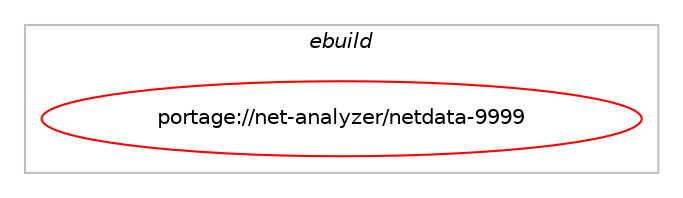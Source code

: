 digraph prolog {

# *************
# Graph options
# *************

newrank=true;
concentrate=true;
compound=true;
graph [rankdir=LR,fontname=Helvetica,fontsize=10,ranksep=1.5];#, ranksep=2.5, nodesep=0.2];
edge  [arrowhead=vee];
node  [fontname=Helvetica,fontsize=10];

# **********
# The ebuild
# **********

subgraph cluster_leftcol {
color=gray;
label=<<i>ebuild</i>>;
id [label="portage://net-analyzer/netdata-9999", color=red, width=4, href="../net-analyzer/netdata-9999.svg"];
}

# ****************
# The dependencies
# ****************

subgraph cluster_midcol {
color=gray;
label=<<i>dependencies</i>>;
subgraph cluster_compile {
fillcolor="#eeeeee";
style=filled;
label=<<i>compile</i>>;
# *** BEGIN UNKNOWN DEPENDENCY TYPE (TODO) ***
# id -> equal(any_of_group([package_dependency(portage://net-analyzer/netdata-9999,install,no,net-analyzer,openbsd-netcat,none,[,,],[],[]),package_dependency(portage://net-analyzer/netdata-9999,install,no,net-analyzer,netcat,none,[,,],[],[])]))
# *** END UNKNOWN DEPENDENCY TYPE (TODO) ***

# *** BEGIN UNKNOWN DEPENDENCY TYPE (TODO) ***
# id -> equal(use_conditional_group(positive,bpf,portage://net-analyzer/netdata-9999,[package_dependency(portage://net-analyzer/netdata-9999,install,no,virtual,libelf,none,[,,],any_same_slot,[])]))
# *** END UNKNOWN DEPENDENCY TYPE (TODO) ***

# *** BEGIN UNKNOWN DEPENDENCY TYPE (TODO) ***
# id -> equal(use_conditional_group(positive,cups,portage://net-analyzer/netdata-9999,[package_dependency(portage://net-analyzer/netdata-9999,install,no,net-print,cups,none,[,,],[],[])]))
# *** END UNKNOWN DEPENDENCY TYPE (TODO) ***

# *** BEGIN UNKNOWN DEPENDENCY TYPE (TODO) ***
# id -> equal(use_conditional_group(positive,dbengine,portage://net-analyzer/netdata-9999,[package_dependency(portage://net-analyzer/netdata-9999,install,no,dev-libs,judy,none,[,,],[],[]),package_dependency(portage://net-analyzer/netdata-9999,install,no,dev-libs,openssl,none,[,,],any_same_slot,[])]))
# *** END UNKNOWN DEPENDENCY TYPE (TODO) ***

# *** BEGIN UNKNOWN DEPENDENCY TYPE (TODO) ***
# id -> equal(use_conditional_group(positive,ipmi,portage://net-analyzer/netdata-9999,[package_dependency(portage://net-analyzer/netdata-9999,install,no,sys-libs,freeipmi,none,[,,],[],[])]))
# *** END UNKNOWN DEPENDENCY TYPE (TODO) ***

# *** BEGIN UNKNOWN DEPENDENCY TYPE (TODO) ***
# id -> equal(use_conditional_group(positive,mongodb,portage://net-analyzer/netdata-9999,[package_dependency(portage://net-analyzer/netdata-9999,install,no,dev-libs,mongo-c-driver,none,[,,],[],[])]))
# *** END UNKNOWN DEPENDENCY TYPE (TODO) ***

# *** BEGIN UNKNOWN DEPENDENCY TYPE (TODO) ***
# id -> equal(use_conditional_group(positive,nfacct,portage://net-analyzer/netdata-9999,[package_dependency(portage://net-analyzer/netdata-9999,install,no,net-firewall,nfacct,none,[,,],[],[]),package_dependency(portage://net-analyzer/netdata-9999,install,no,net-libs,libmnl,none,[,,],any_same_slot,[])]))
# *** END UNKNOWN DEPENDENCY TYPE (TODO) ***

# *** BEGIN UNKNOWN DEPENDENCY TYPE (TODO) ***
# id -> equal(use_conditional_group(positive,nodejs,portage://net-analyzer/netdata-9999,[package_dependency(portage://net-analyzer/netdata-9999,install,no,net-libs,nodejs,none,[,,],[],[])]))
# *** END UNKNOWN DEPENDENCY TYPE (TODO) ***

# *** BEGIN UNKNOWN DEPENDENCY TYPE (TODO) ***
# id -> equal(use_conditional_group(positive,prometheus,portage://net-analyzer/netdata-9999,[package_dependency(portage://net-analyzer/netdata-9999,install,no,app-arch,snappy,none,[,,],any_same_slot,[]),package_dependency(portage://net-analyzer/netdata-9999,install,no,dev-libs,protobuf,none,[,,],any_same_slot,[])]))
# *** END UNKNOWN DEPENDENCY TYPE (TODO) ***

# *** BEGIN UNKNOWN DEPENDENCY TYPE (TODO) ***
# id -> equal(use_conditional_group(positive,python,portage://net-analyzer/netdata-9999,[use_conditional_group(positive,python_single_target_python3_10,portage://net-analyzer/netdata-9999,[package_dependency(portage://net-analyzer/netdata-9999,install,no,dev-lang,python,none,[,,],[slot(3.10)],[])]),use_conditional_group(positive,python_single_target_python3_11,portage://net-analyzer/netdata-9999,[package_dependency(portage://net-analyzer/netdata-9999,install,no,dev-lang,python,none,[,,],[slot(3.11)],[])]),use_conditional_group(positive,python_single_target_python3_12,portage://net-analyzer/netdata-9999,[package_dependency(portage://net-analyzer/netdata-9999,install,no,dev-lang,python,none,[,,],[slot(3.12)],[])]),use_conditional_group(positive,python_single_target_python3_10,portage://net-analyzer/netdata-9999,[package_dependency(portage://net-analyzer/netdata-9999,install,no,dev-python,pyyaml,none,[,,],[],[use(enable(python_targets_python3_10),negative)])]),use_conditional_group(positive,python_single_target_python3_11,portage://net-analyzer/netdata-9999,[package_dependency(portage://net-analyzer/netdata-9999,install,no,dev-python,pyyaml,none,[,,],[],[use(enable(python_targets_python3_11),negative)])]),use_conditional_group(positive,python_single_target_python3_12,portage://net-analyzer/netdata-9999,[package_dependency(portage://net-analyzer/netdata-9999,install,no,dev-python,pyyaml,none,[,,],[],[use(enable(python_targets_python3_12),negative)])]),use_conditional_group(positive,mysql,portage://net-analyzer/netdata-9999,[use_conditional_group(positive,python_single_target_python3_10,portage://net-analyzer/netdata-9999,[package_dependency(portage://net-analyzer/netdata-9999,install,no,dev-python,mysqlclient,none,[,,],[],[use(enable(python_targets_python3_10),negative)])]),use_conditional_group(positive,python_single_target_python3_11,portage://net-analyzer/netdata-9999,[package_dependency(portage://net-analyzer/netdata-9999,install,no,dev-python,mysqlclient,none,[,,],[],[use(enable(python_targets_python3_11),negative)])]),use_conditional_group(positive,python_single_target_python3_12,portage://net-analyzer/netdata-9999,[package_dependency(portage://net-analyzer/netdata-9999,install,no,dev-python,mysqlclient,none,[,,],[],[use(enable(python_targets_python3_12),negative)])])]),use_conditional_group(positive,postgres,portage://net-analyzer/netdata-9999,[use_conditional_group(positive,python_single_target_python3_10,portage://net-analyzer/netdata-9999,[package_dependency(portage://net-analyzer/netdata-9999,install,no,dev-python,psycopg,none,[,,],[slot(2)],[use(enable(python_targets_python3_10),negative)])]),use_conditional_group(positive,python_single_target_python3_11,portage://net-analyzer/netdata-9999,[package_dependency(portage://net-analyzer/netdata-9999,install,no,dev-python,psycopg,none,[,,],[slot(2)],[use(enable(python_targets_python3_11),negative)])]),use_conditional_group(positive,python_single_target_python3_12,portage://net-analyzer/netdata-9999,[package_dependency(portage://net-analyzer/netdata-9999,install,no,dev-python,psycopg,none,[,,],[slot(2)],[use(enable(python_targets_python3_12),negative)])])]),use_conditional_group(positive,tor,portage://net-analyzer/netdata-9999,[use_conditional_group(positive,python_single_target_python3_10,portage://net-analyzer/netdata-9999,[package_dependency(portage://net-analyzer/netdata-9999,install,no,net-libs,stem,none,[,,],[],[use(enable(python_targets_python3_10),negative)])]),use_conditional_group(positive,python_single_target_python3_11,portage://net-analyzer/netdata-9999,[package_dependency(portage://net-analyzer/netdata-9999,install,no,net-libs,stem,none,[,,],[],[use(enable(python_targets_python3_11),negative)])]),use_conditional_group(positive,python_single_target_python3_12,portage://net-analyzer/netdata-9999,[package_dependency(portage://net-analyzer/netdata-9999,install,no,net-libs,stem,none,[,,],[],[use(enable(python_targets_python3_12),negative)])])])]))
# *** END UNKNOWN DEPENDENCY TYPE (TODO) ***

# *** BEGIN UNKNOWN DEPENDENCY TYPE (TODO) ***
# id -> equal(use_conditional_group(positive,systemd,portage://net-analyzer/netdata-9999,[package_dependency(portage://net-analyzer/netdata-9999,install,no,sys-apps,systemd,none,[,,],[],[])]))
# *** END UNKNOWN DEPENDENCY TYPE (TODO) ***

# *** BEGIN UNKNOWN DEPENDENCY TYPE (TODO) ***
# id -> equal(use_conditional_group(positive,xen,portage://net-analyzer/netdata-9999,[package_dependency(portage://net-analyzer/netdata-9999,install,no,app-emulation,xen-tools,none,[,,],[],[]),package_dependency(portage://net-analyzer/netdata-9999,install,no,dev-libs,yajl,none,[,,],[],[])]))
# *** END UNKNOWN DEPENDENCY TYPE (TODO) ***

# *** BEGIN UNKNOWN DEPENDENCY TYPE (TODO) ***
# id -> equal(package_dependency(portage://net-analyzer/netdata-9999,install,no,acct-group,netdata,none,[,,],[],[]))
# *** END UNKNOWN DEPENDENCY TYPE (TODO) ***

# *** BEGIN UNKNOWN DEPENDENCY TYPE (TODO) ***
# id -> equal(package_dependency(portage://net-analyzer/netdata-9999,install,no,acct-user,netdata,none,[,,],[],[]))
# *** END UNKNOWN DEPENDENCY TYPE (TODO) ***

# *** BEGIN UNKNOWN DEPENDENCY TYPE (TODO) ***
# id -> equal(package_dependency(portage://net-analyzer/netdata-9999,install,no,app-alternatives,awk,none,[,,],[],[]))
# *** END UNKNOWN DEPENDENCY TYPE (TODO) ***

# *** BEGIN UNKNOWN DEPENDENCY TYPE (TODO) ***
# id -> equal(package_dependency(portage://net-analyzer/netdata-9999,install,no,app-arch,brotli,none,[,,],any_same_slot,[]))
# *** END UNKNOWN DEPENDENCY TYPE (TODO) ***

# *** BEGIN UNKNOWN DEPENDENCY TYPE (TODO) ***
# id -> equal(package_dependency(portage://net-analyzer/netdata-9999,install,no,app-arch,lz4,none,[,,],any_same_slot,[]))
# *** END UNKNOWN DEPENDENCY TYPE (TODO) ***

# *** BEGIN UNKNOWN DEPENDENCY TYPE (TODO) ***
# id -> equal(package_dependency(portage://net-analyzer/netdata-9999,install,no,app-arch,zstd,none,[,,],any_same_slot,[]))
# *** END UNKNOWN DEPENDENCY TYPE (TODO) ***

# *** BEGIN UNKNOWN DEPENDENCY TYPE (TODO) ***
# id -> equal(package_dependency(portage://net-analyzer/netdata-9999,install,no,app-misc,jq,none,[,,],[],[]))
# *** END UNKNOWN DEPENDENCY TYPE (TODO) ***

# *** BEGIN UNKNOWN DEPENDENCY TYPE (TODO) ***
# id -> equal(package_dependency(portage://net-analyzer/netdata-9999,install,no,app-shells,bash,greaterequal,[4,,,4],[slot(0)],[]))
# *** END UNKNOWN DEPENDENCY TYPE (TODO) ***

# *** BEGIN UNKNOWN DEPENDENCY TYPE (TODO) ***
# id -> equal(package_dependency(portage://net-analyzer/netdata-9999,install,no,dev-libs,json-c,none,[,,],any_same_slot,[]))
# *** END UNKNOWN DEPENDENCY TYPE (TODO) ***

# *** BEGIN UNKNOWN DEPENDENCY TYPE (TODO) ***
# id -> equal(package_dependency(portage://net-analyzer/netdata-9999,install,no,dev-libs,libpcre2,none,[,,],any_same_slot,[]))
# *** END UNKNOWN DEPENDENCY TYPE (TODO) ***

# *** BEGIN UNKNOWN DEPENDENCY TYPE (TODO) ***
# id -> equal(package_dependency(portage://net-analyzer/netdata-9999,install,no,dev-libs,libuv,none,[,,],any_same_slot,[]))
# *** END UNKNOWN DEPENDENCY TYPE (TODO) ***

# *** BEGIN UNKNOWN DEPENDENCY TYPE (TODO) ***
# id -> equal(package_dependency(portage://net-analyzer/netdata-9999,install,no,dev-libs,libyaml,none,[,,],[],[]))
# *** END UNKNOWN DEPENDENCY TYPE (TODO) ***

# *** BEGIN UNKNOWN DEPENDENCY TYPE (TODO) ***
# id -> equal(package_dependency(portage://net-analyzer/netdata-9999,install,no,dev-libs,protobuf,none,[,,],any_same_slot,[]))
# *** END UNKNOWN DEPENDENCY TYPE (TODO) ***

# *** BEGIN UNKNOWN DEPENDENCY TYPE (TODO) ***
# id -> equal(package_dependency(portage://net-analyzer/netdata-9999,install,no,net-libs,libwebsockets,none,[,,],[],[]))
# *** END UNKNOWN DEPENDENCY TYPE (TODO) ***

# *** BEGIN UNKNOWN DEPENDENCY TYPE (TODO) ***
# id -> equal(package_dependency(portage://net-analyzer/netdata-9999,install,no,net-misc,curl,none,[,,],[],[]))
# *** END UNKNOWN DEPENDENCY TYPE (TODO) ***

# *** BEGIN UNKNOWN DEPENDENCY TYPE (TODO) ***
# id -> equal(package_dependency(portage://net-analyzer/netdata-9999,install,no,net-misc,wget,none,[,,],[],[]))
# *** END UNKNOWN DEPENDENCY TYPE (TODO) ***

# *** BEGIN UNKNOWN DEPENDENCY TYPE (TODO) ***
# id -> equal(package_dependency(portage://net-analyzer/netdata-9999,install,no,sys-apps,util-linux,none,[,,],[],[]))
# *** END UNKNOWN DEPENDENCY TYPE (TODO) ***

# *** BEGIN UNKNOWN DEPENDENCY TYPE (TODO) ***
# id -> equal(package_dependency(portage://net-analyzer/netdata-9999,install,no,sys-libs,libcap,none,[,,],[],[]))
# *** END UNKNOWN DEPENDENCY TYPE (TODO) ***

# *** BEGIN UNKNOWN DEPENDENCY TYPE (TODO) ***
# id -> equal(package_dependency(portage://net-analyzer/netdata-9999,install,no,sys-libs,zlib,none,[,,],[],[]))
# *** END UNKNOWN DEPENDENCY TYPE (TODO) ***

# *** BEGIN UNKNOWN DEPENDENCY TYPE (TODO) ***
# id -> equal(package_dependency(portage://net-analyzer/netdata-9999,install,no,virtual,pkgconfig,none,[,,],[],[]))
# *** END UNKNOWN DEPENDENCY TYPE (TODO) ***

}
subgraph cluster_compileandrun {
fillcolor="#eeeeee";
style=filled;
label=<<i>compile and run</i>>;
}
subgraph cluster_run {
fillcolor="#eeeeee";
style=filled;
label=<<i>run</i>>;
# *** BEGIN UNKNOWN DEPENDENCY TYPE (TODO) ***
# id -> equal(any_of_group([package_dependency(portage://net-analyzer/netdata-9999,run,no,net-analyzer,openbsd-netcat,none,[,,],[],[]),package_dependency(portage://net-analyzer/netdata-9999,run,no,net-analyzer,netcat,none,[,,],[],[])]))
# *** END UNKNOWN DEPENDENCY TYPE (TODO) ***

# *** BEGIN UNKNOWN DEPENDENCY TYPE (TODO) ***
# id -> equal(use_conditional_group(positive,bpf,portage://net-analyzer/netdata-9999,[package_dependency(portage://net-analyzer/netdata-9999,run,no,virtual,libelf,none,[,,],any_same_slot,[])]))
# *** END UNKNOWN DEPENDENCY TYPE (TODO) ***

# *** BEGIN UNKNOWN DEPENDENCY TYPE (TODO) ***
# id -> equal(use_conditional_group(positive,cups,portage://net-analyzer/netdata-9999,[package_dependency(portage://net-analyzer/netdata-9999,run,no,net-print,cups,none,[,,],[],[])]))
# *** END UNKNOWN DEPENDENCY TYPE (TODO) ***

# *** BEGIN UNKNOWN DEPENDENCY TYPE (TODO) ***
# id -> equal(use_conditional_group(positive,dbengine,portage://net-analyzer/netdata-9999,[package_dependency(portage://net-analyzer/netdata-9999,run,no,dev-libs,judy,none,[,,],[],[]),package_dependency(portage://net-analyzer/netdata-9999,run,no,dev-libs,openssl,none,[,,],any_same_slot,[])]))
# *** END UNKNOWN DEPENDENCY TYPE (TODO) ***

# *** BEGIN UNKNOWN DEPENDENCY TYPE (TODO) ***
# id -> equal(use_conditional_group(positive,ipmi,portage://net-analyzer/netdata-9999,[package_dependency(portage://net-analyzer/netdata-9999,run,no,sys-libs,freeipmi,none,[,,],[],[])]))
# *** END UNKNOWN DEPENDENCY TYPE (TODO) ***

# *** BEGIN UNKNOWN DEPENDENCY TYPE (TODO) ***
# id -> equal(use_conditional_group(positive,mongodb,portage://net-analyzer/netdata-9999,[package_dependency(portage://net-analyzer/netdata-9999,run,no,dev-libs,mongo-c-driver,none,[,,],[],[])]))
# *** END UNKNOWN DEPENDENCY TYPE (TODO) ***

# *** BEGIN UNKNOWN DEPENDENCY TYPE (TODO) ***
# id -> equal(use_conditional_group(positive,nfacct,portage://net-analyzer/netdata-9999,[package_dependency(portage://net-analyzer/netdata-9999,run,no,net-firewall,nfacct,none,[,,],[],[]),package_dependency(portage://net-analyzer/netdata-9999,run,no,net-libs,libmnl,none,[,,],any_same_slot,[])]))
# *** END UNKNOWN DEPENDENCY TYPE (TODO) ***

# *** BEGIN UNKNOWN DEPENDENCY TYPE (TODO) ***
# id -> equal(use_conditional_group(positive,nodejs,portage://net-analyzer/netdata-9999,[package_dependency(portage://net-analyzer/netdata-9999,run,no,net-libs,nodejs,none,[,,],[],[])]))
# *** END UNKNOWN DEPENDENCY TYPE (TODO) ***

# *** BEGIN UNKNOWN DEPENDENCY TYPE (TODO) ***
# id -> equal(use_conditional_group(positive,prometheus,portage://net-analyzer/netdata-9999,[package_dependency(portage://net-analyzer/netdata-9999,run,no,app-arch,snappy,none,[,,],any_same_slot,[]),package_dependency(portage://net-analyzer/netdata-9999,run,no,dev-libs,protobuf,none,[,,],any_same_slot,[])]))
# *** END UNKNOWN DEPENDENCY TYPE (TODO) ***

# *** BEGIN UNKNOWN DEPENDENCY TYPE (TODO) ***
# id -> equal(use_conditional_group(positive,python,portage://net-analyzer/netdata-9999,[use_conditional_group(positive,python_single_target_python3_10,portage://net-analyzer/netdata-9999,[package_dependency(portage://net-analyzer/netdata-9999,run,no,dev-lang,python,none,[,,],[slot(3.10)],[])]),use_conditional_group(positive,python_single_target_python3_11,portage://net-analyzer/netdata-9999,[package_dependency(portage://net-analyzer/netdata-9999,run,no,dev-lang,python,none,[,,],[slot(3.11)],[])]),use_conditional_group(positive,python_single_target_python3_12,portage://net-analyzer/netdata-9999,[package_dependency(portage://net-analyzer/netdata-9999,run,no,dev-lang,python,none,[,,],[slot(3.12)],[])]),use_conditional_group(positive,python_single_target_python3_10,portage://net-analyzer/netdata-9999,[package_dependency(portage://net-analyzer/netdata-9999,run,no,dev-python,pyyaml,none,[,,],[],[use(enable(python_targets_python3_10),negative)])]),use_conditional_group(positive,python_single_target_python3_11,portage://net-analyzer/netdata-9999,[package_dependency(portage://net-analyzer/netdata-9999,run,no,dev-python,pyyaml,none,[,,],[],[use(enable(python_targets_python3_11),negative)])]),use_conditional_group(positive,python_single_target_python3_12,portage://net-analyzer/netdata-9999,[package_dependency(portage://net-analyzer/netdata-9999,run,no,dev-python,pyyaml,none,[,,],[],[use(enable(python_targets_python3_12),negative)])]),use_conditional_group(positive,mysql,portage://net-analyzer/netdata-9999,[use_conditional_group(positive,python_single_target_python3_10,portage://net-analyzer/netdata-9999,[package_dependency(portage://net-analyzer/netdata-9999,run,no,dev-python,mysqlclient,none,[,,],[],[use(enable(python_targets_python3_10),negative)])]),use_conditional_group(positive,python_single_target_python3_11,portage://net-analyzer/netdata-9999,[package_dependency(portage://net-analyzer/netdata-9999,run,no,dev-python,mysqlclient,none,[,,],[],[use(enable(python_targets_python3_11),negative)])]),use_conditional_group(positive,python_single_target_python3_12,portage://net-analyzer/netdata-9999,[package_dependency(portage://net-analyzer/netdata-9999,run,no,dev-python,mysqlclient,none,[,,],[],[use(enable(python_targets_python3_12),negative)])])]),use_conditional_group(positive,postgres,portage://net-analyzer/netdata-9999,[use_conditional_group(positive,python_single_target_python3_10,portage://net-analyzer/netdata-9999,[package_dependency(portage://net-analyzer/netdata-9999,run,no,dev-python,psycopg,none,[,,],[slot(2)],[use(enable(python_targets_python3_10),negative)])]),use_conditional_group(positive,python_single_target_python3_11,portage://net-analyzer/netdata-9999,[package_dependency(portage://net-analyzer/netdata-9999,run,no,dev-python,psycopg,none,[,,],[slot(2)],[use(enable(python_targets_python3_11),negative)])]),use_conditional_group(positive,python_single_target_python3_12,portage://net-analyzer/netdata-9999,[package_dependency(portage://net-analyzer/netdata-9999,run,no,dev-python,psycopg,none,[,,],[slot(2)],[use(enable(python_targets_python3_12),negative)])])]),use_conditional_group(positive,tor,portage://net-analyzer/netdata-9999,[use_conditional_group(positive,python_single_target_python3_10,portage://net-analyzer/netdata-9999,[package_dependency(portage://net-analyzer/netdata-9999,run,no,net-libs,stem,none,[,,],[],[use(enable(python_targets_python3_10),negative)])]),use_conditional_group(positive,python_single_target_python3_11,portage://net-analyzer/netdata-9999,[package_dependency(portage://net-analyzer/netdata-9999,run,no,net-libs,stem,none,[,,],[],[use(enable(python_targets_python3_11),negative)])]),use_conditional_group(positive,python_single_target_python3_12,portage://net-analyzer/netdata-9999,[package_dependency(portage://net-analyzer/netdata-9999,run,no,net-libs,stem,none,[,,],[],[use(enable(python_targets_python3_12),negative)])])])]))
# *** END UNKNOWN DEPENDENCY TYPE (TODO) ***

# *** BEGIN UNKNOWN DEPENDENCY TYPE (TODO) ***
# id -> equal(use_conditional_group(positive,systemd,portage://net-analyzer/netdata-9999,[package_dependency(portage://net-analyzer/netdata-9999,run,no,sys-apps,systemd,none,[,,],[],[])]))
# *** END UNKNOWN DEPENDENCY TYPE (TODO) ***

# *** BEGIN UNKNOWN DEPENDENCY TYPE (TODO) ***
# id -> equal(use_conditional_group(positive,xen,portage://net-analyzer/netdata-9999,[package_dependency(portage://net-analyzer/netdata-9999,run,no,app-emulation,xen-tools,none,[,,],[],[]),package_dependency(portage://net-analyzer/netdata-9999,run,no,dev-libs,yajl,none,[,,],[],[])]))
# *** END UNKNOWN DEPENDENCY TYPE (TODO) ***

# *** BEGIN UNKNOWN DEPENDENCY TYPE (TODO) ***
# id -> equal(package_dependency(portage://net-analyzer/netdata-9999,run,no,acct-group,netdata,none,[,,],[],[]))
# *** END UNKNOWN DEPENDENCY TYPE (TODO) ***

# *** BEGIN UNKNOWN DEPENDENCY TYPE (TODO) ***
# id -> equal(package_dependency(portage://net-analyzer/netdata-9999,run,no,acct-user,netdata,none,[,,],[],[]))
# *** END UNKNOWN DEPENDENCY TYPE (TODO) ***

# *** BEGIN UNKNOWN DEPENDENCY TYPE (TODO) ***
# id -> equal(package_dependency(portage://net-analyzer/netdata-9999,run,no,app-alternatives,awk,none,[,,],[],[]))
# *** END UNKNOWN DEPENDENCY TYPE (TODO) ***

# *** BEGIN UNKNOWN DEPENDENCY TYPE (TODO) ***
# id -> equal(package_dependency(portage://net-analyzer/netdata-9999,run,no,app-arch,brotli,none,[,,],any_same_slot,[]))
# *** END UNKNOWN DEPENDENCY TYPE (TODO) ***

# *** BEGIN UNKNOWN DEPENDENCY TYPE (TODO) ***
# id -> equal(package_dependency(portage://net-analyzer/netdata-9999,run,no,app-arch,lz4,none,[,,],any_same_slot,[]))
# *** END UNKNOWN DEPENDENCY TYPE (TODO) ***

# *** BEGIN UNKNOWN DEPENDENCY TYPE (TODO) ***
# id -> equal(package_dependency(portage://net-analyzer/netdata-9999,run,no,app-arch,zstd,none,[,,],any_same_slot,[]))
# *** END UNKNOWN DEPENDENCY TYPE (TODO) ***

# *** BEGIN UNKNOWN DEPENDENCY TYPE (TODO) ***
# id -> equal(package_dependency(portage://net-analyzer/netdata-9999,run,no,app-misc,jq,none,[,,],[],[]))
# *** END UNKNOWN DEPENDENCY TYPE (TODO) ***

# *** BEGIN UNKNOWN DEPENDENCY TYPE (TODO) ***
# id -> equal(package_dependency(portage://net-analyzer/netdata-9999,run,no,app-shells,bash,greaterequal,[4,,,4],[slot(0)],[]))
# *** END UNKNOWN DEPENDENCY TYPE (TODO) ***

# *** BEGIN UNKNOWN DEPENDENCY TYPE (TODO) ***
# id -> equal(package_dependency(portage://net-analyzer/netdata-9999,run,no,dev-libs,json-c,none,[,,],any_same_slot,[]))
# *** END UNKNOWN DEPENDENCY TYPE (TODO) ***

# *** BEGIN UNKNOWN DEPENDENCY TYPE (TODO) ***
# id -> equal(package_dependency(portage://net-analyzer/netdata-9999,run,no,dev-libs,libpcre2,none,[,,],any_same_slot,[]))
# *** END UNKNOWN DEPENDENCY TYPE (TODO) ***

# *** BEGIN UNKNOWN DEPENDENCY TYPE (TODO) ***
# id -> equal(package_dependency(portage://net-analyzer/netdata-9999,run,no,dev-libs,libuv,none,[,,],any_same_slot,[]))
# *** END UNKNOWN DEPENDENCY TYPE (TODO) ***

# *** BEGIN UNKNOWN DEPENDENCY TYPE (TODO) ***
# id -> equal(package_dependency(portage://net-analyzer/netdata-9999,run,no,dev-libs,libyaml,none,[,,],[],[]))
# *** END UNKNOWN DEPENDENCY TYPE (TODO) ***

# *** BEGIN UNKNOWN DEPENDENCY TYPE (TODO) ***
# id -> equal(package_dependency(portage://net-analyzer/netdata-9999,run,no,dev-libs,protobuf,none,[,,],any_same_slot,[]))
# *** END UNKNOWN DEPENDENCY TYPE (TODO) ***

# *** BEGIN UNKNOWN DEPENDENCY TYPE (TODO) ***
# id -> equal(package_dependency(portage://net-analyzer/netdata-9999,run,no,net-libs,libwebsockets,none,[,,],[],[]))
# *** END UNKNOWN DEPENDENCY TYPE (TODO) ***

# *** BEGIN UNKNOWN DEPENDENCY TYPE (TODO) ***
# id -> equal(package_dependency(portage://net-analyzer/netdata-9999,run,no,net-misc,curl,none,[,,],[],[]))
# *** END UNKNOWN DEPENDENCY TYPE (TODO) ***

# *** BEGIN UNKNOWN DEPENDENCY TYPE (TODO) ***
# id -> equal(package_dependency(portage://net-analyzer/netdata-9999,run,no,net-misc,wget,none,[,,],[],[]))
# *** END UNKNOWN DEPENDENCY TYPE (TODO) ***

# *** BEGIN UNKNOWN DEPENDENCY TYPE (TODO) ***
# id -> equal(package_dependency(portage://net-analyzer/netdata-9999,run,no,sys-apps,util-linux,none,[,,],[],[]))
# *** END UNKNOWN DEPENDENCY TYPE (TODO) ***

# *** BEGIN UNKNOWN DEPENDENCY TYPE (TODO) ***
# id -> equal(package_dependency(portage://net-analyzer/netdata-9999,run,no,sys-libs,libcap,none,[,,],[],[]))
# *** END UNKNOWN DEPENDENCY TYPE (TODO) ***

# *** BEGIN UNKNOWN DEPENDENCY TYPE (TODO) ***
# id -> equal(package_dependency(portage://net-analyzer/netdata-9999,run,no,sys-libs,zlib,none,[,,],[],[]))
# *** END UNKNOWN DEPENDENCY TYPE (TODO) ***

}
}

# **************
# The candidates
# **************

subgraph cluster_choices {
rank=same;
color=gray;
label=<<i>candidates</i>>;

}

}
